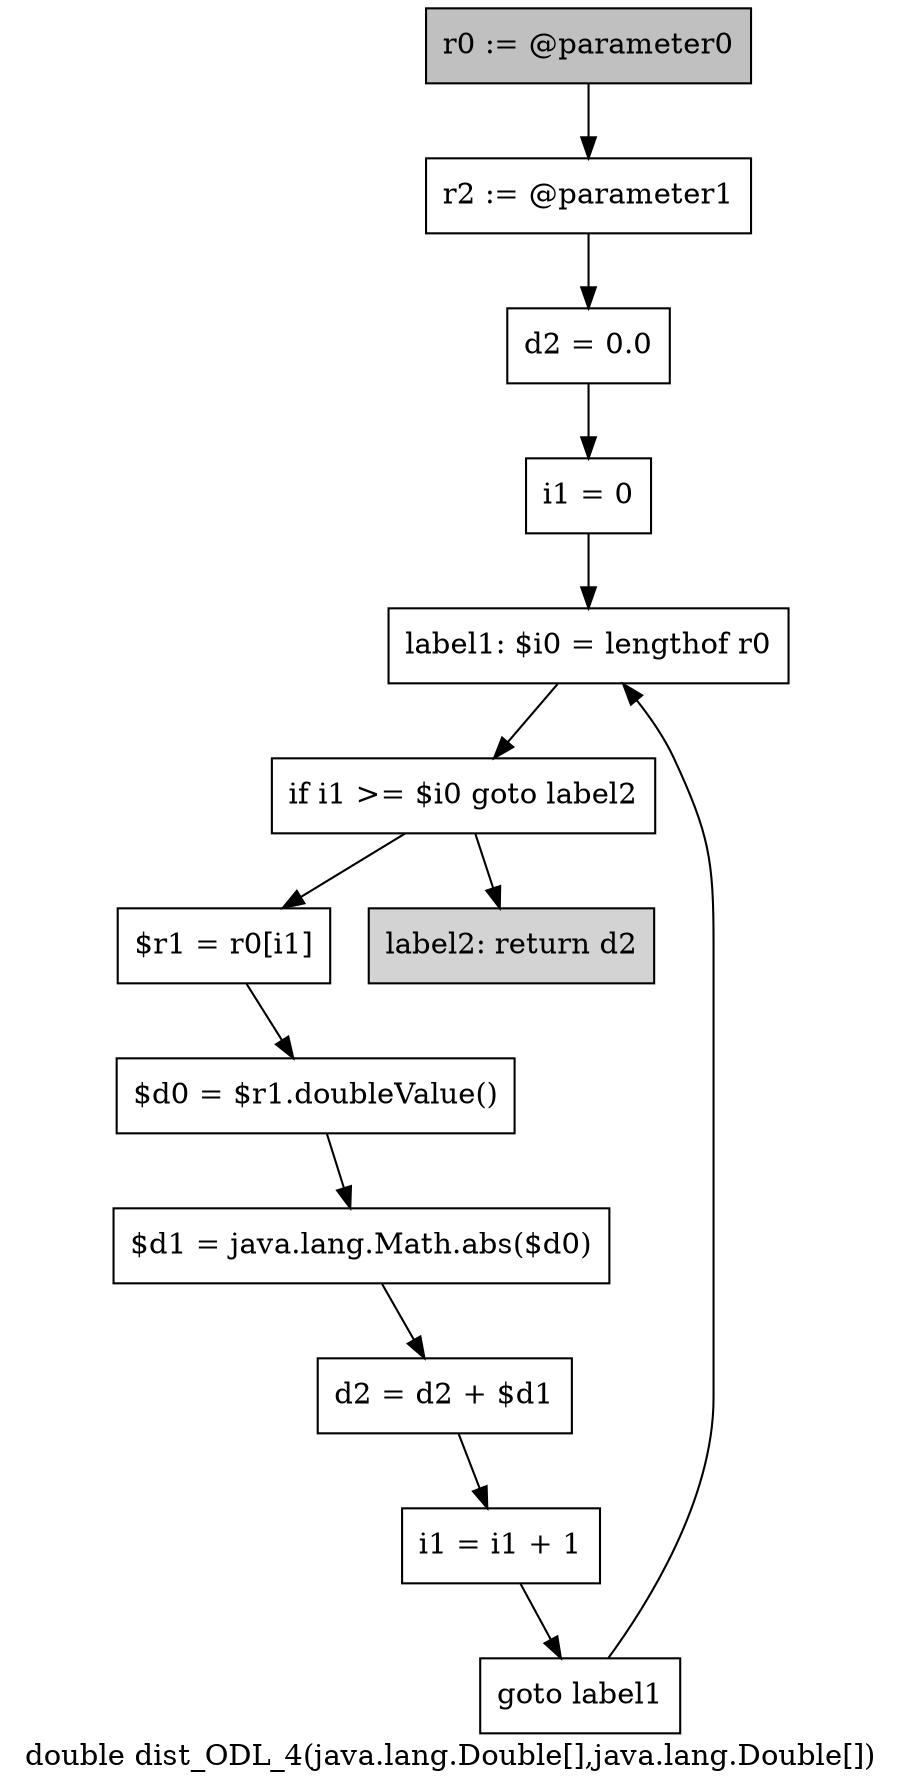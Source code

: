 digraph "double dist_ODL_4(java.lang.Double[],java.lang.Double[])" {
    label="double dist_ODL_4(java.lang.Double[],java.lang.Double[])";
    node [shape=box];
    "0" [style=filled,fillcolor=gray,label="r0 := @parameter0",];
    "1" [label="r2 := @parameter1",];
    "0"->"1";
    "2" [label="d2 = 0.0",];
    "1"->"2";
    "3" [label="i1 = 0",];
    "2"->"3";
    "4" [label="label1: $i0 = lengthof r0",];
    "3"->"4";
    "5" [label="if i1 >= $i0 goto label2",];
    "4"->"5";
    "6" [label="$r1 = r0[i1]",];
    "5"->"6";
    "12" [style=filled,fillcolor=lightgray,label="label2: return d2",];
    "5"->"12";
    "7" [label="$d0 = $r1.doubleValue()",];
    "6"->"7";
    "8" [label="$d1 = java.lang.Math.abs($d0)",];
    "7"->"8";
    "9" [label="d2 = d2 + $d1",];
    "8"->"9";
    "10" [label="i1 = i1 + 1",];
    "9"->"10";
    "11" [label="goto label1",];
    "10"->"11";
    "11"->"4";
}
